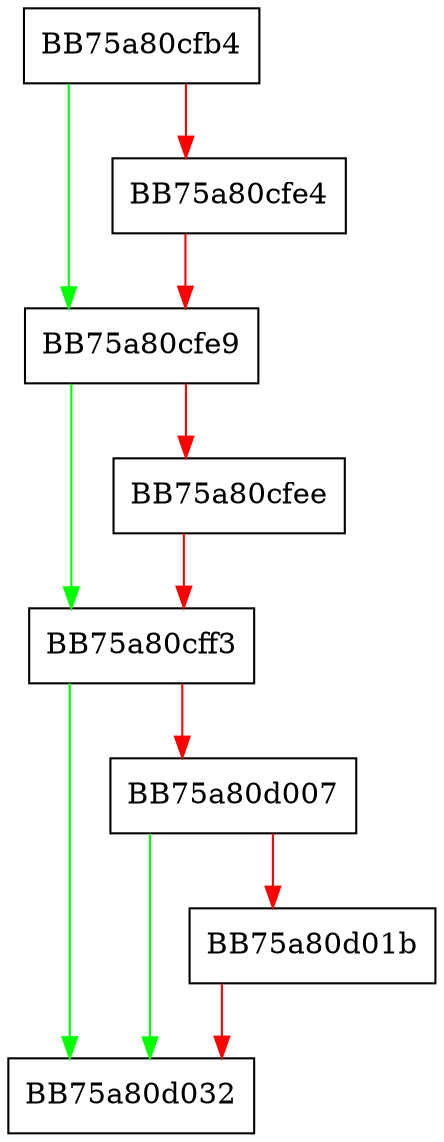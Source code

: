 digraph GetDefaultData {
  node [shape="box"];
  graph [splines=ortho];
  BB75a80cfb4 -> BB75a80cfe9 [color="green"];
  BB75a80cfb4 -> BB75a80cfe4 [color="red"];
  BB75a80cfe4 -> BB75a80cfe9 [color="red"];
  BB75a80cfe9 -> BB75a80cff3 [color="green"];
  BB75a80cfe9 -> BB75a80cfee [color="red"];
  BB75a80cfee -> BB75a80cff3 [color="red"];
  BB75a80cff3 -> BB75a80d032 [color="green"];
  BB75a80cff3 -> BB75a80d007 [color="red"];
  BB75a80d007 -> BB75a80d032 [color="green"];
  BB75a80d007 -> BB75a80d01b [color="red"];
  BB75a80d01b -> BB75a80d032 [color="red"];
}